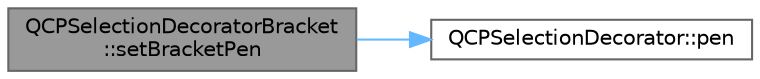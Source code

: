 digraph "QCPSelectionDecoratorBracket::setBracketPen"
{
 // LATEX_PDF_SIZE
  bgcolor="transparent";
  edge [fontname=Helvetica,fontsize=10,labelfontname=Helvetica,labelfontsize=10];
  node [fontname=Helvetica,fontsize=10,shape=box,height=0.2,width=0.4];
  rankdir="LR";
  Node1 [label="QCPSelectionDecoratorBracket\l::setBracketPen",height=0.2,width=0.4,color="gray40", fillcolor="grey60", style="filled", fontcolor="black",tooltip=" "];
  Node1 -> Node2 [color="steelblue1",style="solid"];
  Node2 [label="QCPSelectionDecorator::pen",height=0.2,width=0.4,color="grey40", fillcolor="white", style="filled",URL="$class_q_c_p_selection_decorator.html#a9307a60c9759223367909aed2d05ad91",tooltip=" "];
}
